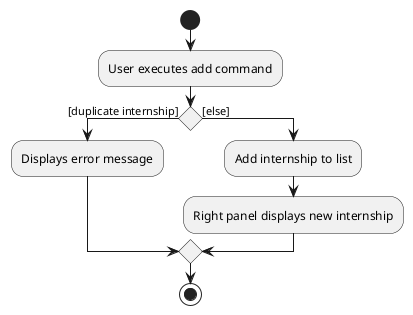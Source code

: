 @startuml
'https://plantuml.com/activity-diagram-beta

start
:User executes add command;
if () then ([duplicate internship])
    :Displays error message;
 else ([else])
    :Add internship to list;
    :Right panel displays new internship;
 endif
stop

@enduml